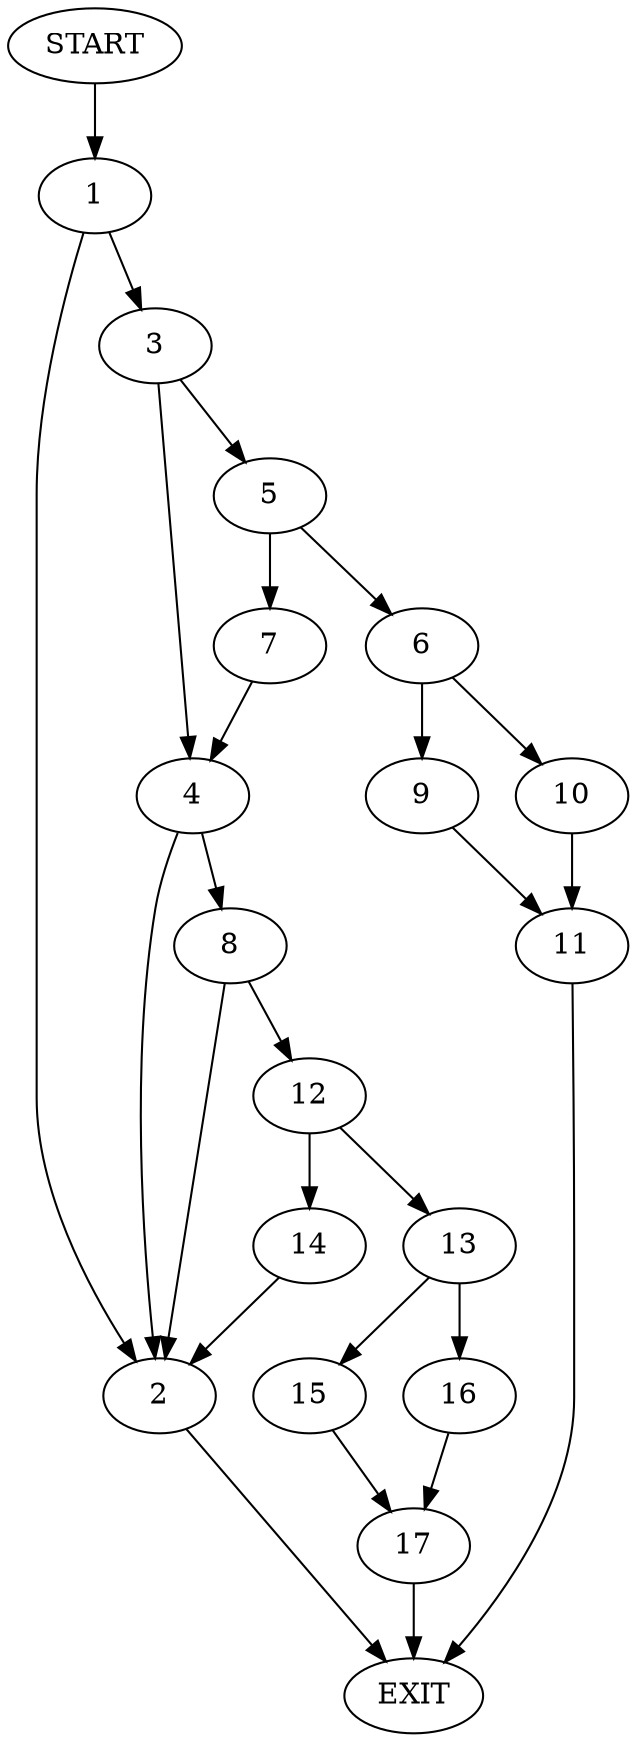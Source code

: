 digraph {
0 [label="START"]
18 [label="EXIT"]
0 -> 1
1 -> 2
1 -> 3
2 -> 18
3 -> 4
3 -> 5
5 -> 6
5 -> 7
4 -> 8
4 -> 2
7 -> 4
6 -> 9
6 -> 10
9 -> 11
10 -> 11
11 -> 18
8 -> 12
8 -> 2
12 -> 13
12 -> 14
14 -> 2
13 -> 15
13 -> 16
15 -> 17
16 -> 17
17 -> 18
}
